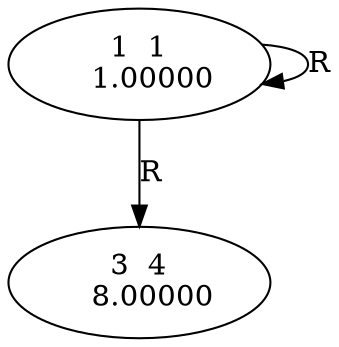 digraph
{
	1 [label="1  1\n   1.00000"];
	2 [label="3  4\n   8.00000"];

	//edges

	1  ->  1  [label="R"]
	1  ->  2  [label="R"]

}